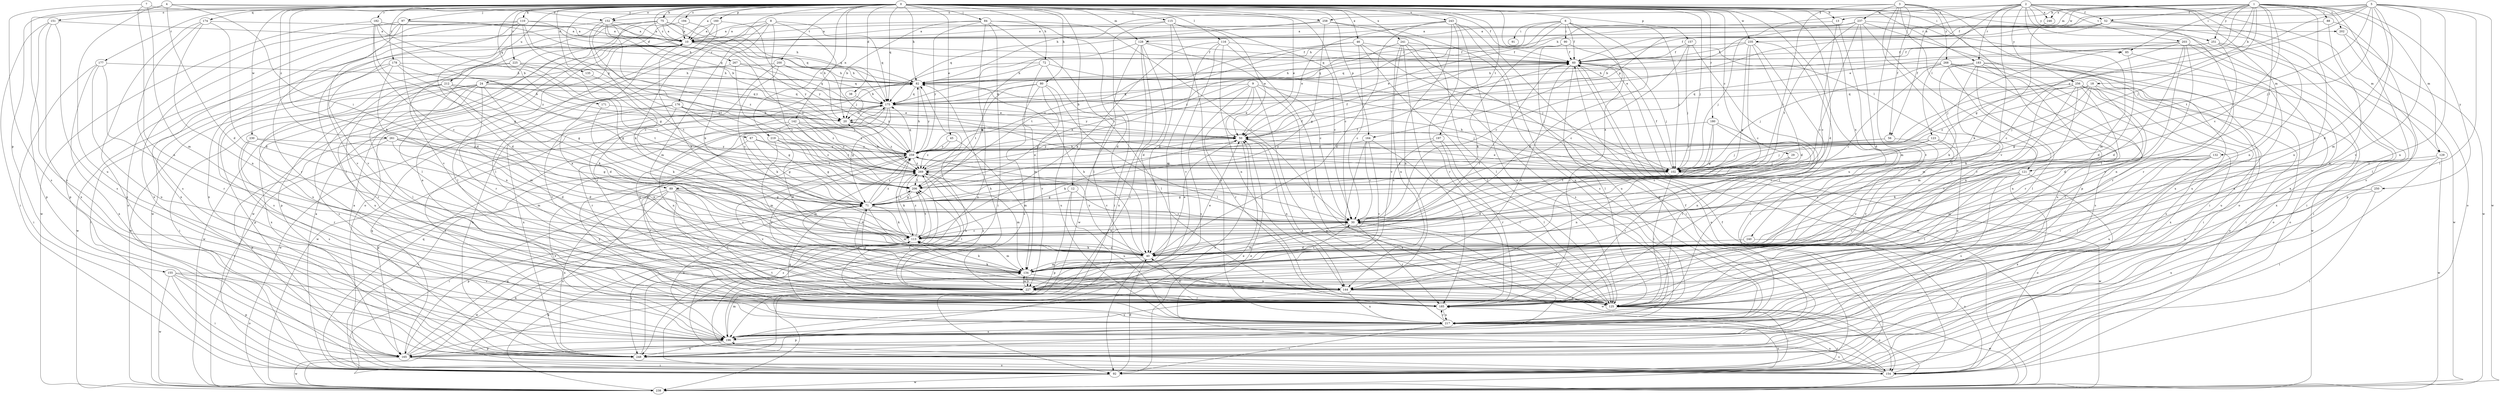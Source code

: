 strict digraph  {
0;
1;
2;
3;
4;
5;
6;
7;
8;
9;
10;
12;
13;
18;
20;
24;
29;
30;
38;
40;
45;
46;
50;
52;
56;
60;
67;
71;
72;
75;
80;
82;
84;
85;
88;
89;
90;
91;
92;
97;
102;
110;
113;
115;
116;
121;
123;
125;
128;
129;
132;
134;
135;
142;
144;
151;
152;
154;
155;
157;
160;
164;
165;
171;
174;
175;
176;
177;
178;
180;
182;
183;
185;
194;
196;
197;
200;
202;
203;
206;
212;
217;
219;
225;
227;
230;
235;
237;
238;
240;
241;
243;
246;
248;
250;
251;
256;
258;
259;
261;
267;
268;
269;
0 -> 10  [label=a];
0 -> 12  [label=b];
0 -> 13  [label=b];
0 -> 24  [label=c];
0 -> 29  [label=c];
0 -> 30  [label=c];
0 -> 38  [label=d];
0 -> 40  [label=d];
0 -> 45  [label=e];
0 -> 46  [label=e];
0 -> 50  [label=e];
0 -> 67  [label=g];
0 -> 72  [label=h];
0 -> 75  [label=h];
0 -> 80  [label=h];
0 -> 82  [label=h];
0 -> 84  [label=i];
0 -> 85  [label=i];
0 -> 97  [label=j];
0 -> 102  [label=j];
0 -> 110  [label=k];
0 -> 113  [label=k];
0 -> 115  [label=l];
0 -> 116  [label=l];
0 -> 121  [label=l];
0 -> 128  [label=m];
0 -> 135  [label=n];
0 -> 142  [label=n];
0 -> 151  [label=o];
0 -> 152  [label=o];
0 -> 155  [label=p];
0 -> 157  [label=p];
0 -> 160  [label=p];
0 -> 164  [label=p];
0 -> 171  [label=q];
0 -> 174  [label=q];
0 -> 175  [label=q];
0 -> 176  [label=r];
0 -> 177  [label=r];
0 -> 178  [label=r];
0 -> 180  [label=r];
0 -> 182  [label=r];
0 -> 183  [label=r];
0 -> 194  [label=s];
0 -> 197  [label=t];
0 -> 200  [label=t];
0 -> 202  [label=t];
0 -> 212  [label=u];
0 -> 217  [label=u];
0 -> 219  [label=v];
0 -> 225  [label=v];
0 -> 230  [label=w];
0 -> 235  [label=w];
0 -> 240  [label=x];
0 -> 241  [label=x];
0 -> 243  [label=x];
0 -> 261  [label=z];
0 -> 267  [label=z];
1 -> 13  [label=b];
1 -> 18  [label=b];
1 -> 30  [label=c];
1 -> 50  [label=e];
1 -> 52  [label=f];
1 -> 71  [label=g];
1 -> 85  [label=i];
1 -> 88  [label=i];
1 -> 102  [label=j];
1 -> 121  [label=l];
1 -> 128  [label=m];
1 -> 129  [label=m];
1 -> 144  [label=n];
1 -> 196  [label=s];
1 -> 202  [label=t];
1 -> 235  [label=w];
1 -> 246  [label=x];
1 -> 250  [label=y];
1 -> 251  [label=y];
2 -> 52  [label=f];
2 -> 56  [label=f];
2 -> 82  [label=h];
2 -> 123  [label=l];
2 -> 129  [label=m];
2 -> 132  [label=m];
2 -> 134  [label=m];
2 -> 144  [label=n];
2 -> 164  [label=p];
2 -> 183  [label=r];
2 -> 203  [label=t];
2 -> 227  [label=v];
2 -> 246  [label=x];
2 -> 248  [label=x];
2 -> 251  [label=y];
2 -> 256  [label=y];
3 -> 56  [label=f];
3 -> 89  [label=i];
3 -> 125  [label=l];
3 -> 152  [label=o];
3 -> 165  [label=p];
3 -> 185  [label=r];
3 -> 227  [label=v];
3 -> 237  [label=w];
3 -> 248  [label=x];
3 -> 268  [label=z];
4 -> 40  [label=d];
4 -> 60  [label=f];
4 -> 89  [label=i];
4 -> 196  [label=s];
4 -> 217  [label=u];
4 -> 258  [label=y];
5 -> 40  [label=d];
5 -> 60  [label=f];
5 -> 82  [label=h];
5 -> 102  [label=j];
5 -> 125  [label=l];
5 -> 134  [label=m];
5 -> 144  [label=n];
5 -> 175  [label=q];
5 -> 206  [label=t];
5 -> 227  [label=v];
5 -> 238  [label=w];
5 -> 258  [label=y];
5 -> 259  [label=y];
6 -> 30  [label=c];
6 -> 40  [label=d];
6 -> 50  [label=e];
6 -> 60  [label=f];
6 -> 90  [label=i];
6 -> 91  [label=i];
6 -> 102  [label=j];
6 -> 175  [label=q];
6 -> 269  [label=z];
7 -> 134  [label=m];
7 -> 144  [label=n];
7 -> 152  [label=o];
7 -> 196  [label=s];
8 -> 10  [label=a];
8 -> 20  [label=b];
8 -> 30  [label=c];
8 -> 113  [label=k];
8 -> 134  [label=m];
8 -> 154  [label=o];
8 -> 175  [label=q];
9 -> 50  [label=e];
9 -> 102  [label=j];
9 -> 125  [label=l];
9 -> 154  [label=o];
9 -> 175  [label=q];
9 -> 185  [label=r];
9 -> 196  [label=s];
9 -> 259  [label=y];
10 -> 60  [label=f];
10 -> 113  [label=k];
10 -> 125  [label=l];
10 -> 165  [label=p];
10 -> 269  [label=z];
12 -> 30  [label=c];
12 -> 71  [label=g];
12 -> 165  [label=p];
12 -> 217  [label=u];
13 -> 10  [label=a];
13 -> 30  [label=c];
13 -> 134  [label=m];
18 -> 40  [label=d];
18 -> 71  [label=g];
18 -> 102  [label=j];
18 -> 175  [label=q];
18 -> 217  [label=u];
18 -> 269  [label=z];
20 -> 50  [label=e];
20 -> 269  [label=z];
24 -> 50  [label=e];
24 -> 92  [label=i];
24 -> 102  [label=j];
24 -> 113  [label=k];
24 -> 134  [label=m];
24 -> 165  [label=p];
24 -> 175  [label=q];
24 -> 217  [label=u];
24 -> 238  [label=w];
24 -> 248  [label=x];
29 -> 102  [label=j];
29 -> 144  [label=n];
29 -> 185  [label=r];
30 -> 113  [label=k];
30 -> 134  [label=m];
30 -> 185  [label=r];
30 -> 238  [label=w];
30 -> 269  [label=z];
38 -> 259  [label=y];
40 -> 50  [label=e];
40 -> 60  [label=f];
40 -> 82  [label=h];
40 -> 92  [label=i];
40 -> 113  [label=k];
40 -> 134  [label=m];
40 -> 259  [label=y];
45 -> 134  [label=m];
45 -> 259  [label=y];
45 -> 269  [label=z];
46 -> 30  [label=c];
46 -> 60  [label=f];
46 -> 102  [label=j];
46 -> 125  [label=l];
46 -> 206  [label=t];
46 -> 269  [label=z];
50 -> 60  [label=f];
50 -> 113  [label=k];
50 -> 144  [label=n];
50 -> 248  [label=x];
50 -> 259  [label=y];
52 -> 10  [label=a];
52 -> 20  [label=b];
52 -> 50  [label=e];
52 -> 60  [label=f];
52 -> 92  [label=i];
52 -> 165  [label=p];
52 -> 185  [label=r];
56 -> 102  [label=j];
56 -> 227  [label=v];
56 -> 259  [label=y];
60 -> 82  [label=h];
60 -> 102  [label=j];
60 -> 125  [label=l];
60 -> 154  [label=o];
60 -> 227  [label=v];
60 -> 238  [label=w];
67 -> 71  [label=g];
67 -> 165  [label=p];
67 -> 259  [label=y];
67 -> 269  [label=z];
71 -> 30  [label=c];
71 -> 113  [label=k];
71 -> 134  [label=m];
71 -> 144  [label=n];
71 -> 165  [label=p];
71 -> 196  [label=s];
71 -> 206  [label=t];
71 -> 259  [label=y];
71 -> 269  [label=z];
72 -> 20  [label=b];
72 -> 82  [label=h];
72 -> 102  [label=j];
72 -> 125  [label=l];
72 -> 134  [label=m];
75 -> 10  [label=a];
75 -> 102  [label=j];
75 -> 125  [label=l];
75 -> 175  [label=q];
75 -> 227  [label=v];
75 -> 238  [label=w];
75 -> 248  [label=x];
75 -> 259  [label=y];
80 -> 125  [label=l];
80 -> 175  [label=q];
80 -> 196  [label=s];
80 -> 206  [label=t];
80 -> 217  [label=u];
80 -> 227  [label=v];
82 -> 175  [label=q];
82 -> 238  [label=w];
82 -> 248  [label=x];
82 -> 259  [label=y];
84 -> 10  [label=a];
84 -> 20  [label=b];
84 -> 30  [label=c];
84 -> 40  [label=d];
84 -> 92  [label=i];
84 -> 125  [label=l];
84 -> 248  [label=x];
84 -> 259  [label=y];
85 -> 40  [label=d];
85 -> 217  [label=u];
88 -> 10  [label=a];
88 -> 125  [label=l];
88 -> 144  [label=n];
89 -> 40  [label=d];
89 -> 71  [label=g];
89 -> 92  [label=i];
89 -> 125  [label=l];
89 -> 154  [label=o];
89 -> 185  [label=r];
89 -> 227  [label=v];
89 -> 248  [label=x];
90 -> 60  [label=f];
90 -> 113  [label=k];
90 -> 185  [label=r];
90 -> 217  [label=u];
92 -> 10  [label=a];
92 -> 40  [label=d];
92 -> 50  [label=e];
92 -> 175  [label=q];
92 -> 217  [label=u];
92 -> 238  [label=w];
97 -> 10  [label=a];
97 -> 40  [label=d];
97 -> 82  [label=h];
97 -> 165  [label=p];
97 -> 227  [label=v];
97 -> 248  [label=x];
102 -> 20  [label=b];
102 -> 40  [label=d];
102 -> 50  [label=e];
102 -> 60  [label=f];
102 -> 82  [label=h];
102 -> 125  [label=l];
102 -> 238  [label=w];
110 -> 10  [label=a];
110 -> 40  [label=d];
110 -> 60  [label=f];
110 -> 71  [label=g];
110 -> 154  [label=o];
110 -> 185  [label=r];
110 -> 248  [label=x];
110 -> 259  [label=y];
113 -> 30  [label=c];
113 -> 40  [label=d];
113 -> 134  [label=m];
113 -> 206  [label=t];
113 -> 238  [label=w];
113 -> 248  [label=x];
113 -> 259  [label=y];
113 -> 269  [label=z];
115 -> 10  [label=a];
115 -> 30  [label=c];
115 -> 40  [label=d];
115 -> 50  [label=e];
115 -> 92  [label=i];
115 -> 217  [label=u];
116 -> 60  [label=f];
116 -> 113  [label=k];
116 -> 125  [label=l];
116 -> 134  [label=m];
116 -> 144  [label=n];
116 -> 227  [label=v];
121 -> 30  [label=c];
121 -> 125  [label=l];
121 -> 154  [label=o];
121 -> 196  [label=s];
121 -> 206  [label=t];
121 -> 227  [label=v];
121 -> 248  [label=x];
123 -> 30  [label=c];
123 -> 102  [label=j];
123 -> 217  [label=u];
123 -> 227  [label=v];
123 -> 259  [label=y];
125 -> 30  [label=c];
125 -> 92  [label=i];
125 -> 154  [label=o];
125 -> 206  [label=t];
125 -> 238  [label=w];
128 -> 30  [label=c];
128 -> 40  [label=d];
128 -> 60  [label=f];
128 -> 71  [label=g];
128 -> 196  [label=s];
128 -> 238  [label=w];
128 -> 248  [label=x];
129 -> 92  [label=i];
129 -> 217  [label=u];
129 -> 238  [label=w];
129 -> 269  [label=z];
132 -> 113  [label=k];
132 -> 125  [label=l];
132 -> 134  [label=m];
132 -> 185  [label=r];
132 -> 217  [label=u];
132 -> 269  [label=z];
134 -> 10  [label=a];
134 -> 30  [label=c];
134 -> 50  [label=e];
134 -> 113  [label=k];
134 -> 144  [label=n];
134 -> 227  [label=v];
135 -> 206  [label=t];
142 -> 50  [label=e];
142 -> 144  [label=n];
142 -> 196  [label=s];
142 -> 206  [label=t];
142 -> 259  [label=y];
142 -> 269  [label=z];
144 -> 71  [label=g];
144 -> 113  [label=k];
144 -> 125  [label=l];
144 -> 196  [label=s];
144 -> 217  [label=u];
144 -> 259  [label=y];
151 -> 10  [label=a];
151 -> 92  [label=i];
151 -> 165  [label=p];
151 -> 196  [label=s];
151 -> 248  [label=x];
152 -> 10  [label=a];
152 -> 20  [label=b];
152 -> 30  [label=c];
152 -> 82  [label=h];
152 -> 125  [label=l];
152 -> 175  [label=q];
152 -> 206  [label=t];
152 -> 269  [label=z];
154 -> 50  [label=e];
154 -> 60  [label=f];
154 -> 82  [label=h];
154 -> 196  [label=s];
154 -> 217  [label=u];
154 -> 269  [label=z];
155 -> 92  [label=i];
155 -> 154  [label=o];
155 -> 165  [label=p];
155 -> 185  [label=r];
155 -> 227  [label=v];
155 -> 238  [label=w];
157 -> 30  [label=c];
157 -> 60  [label=f];
157 -> 102  [label=j];
157 -> 125  [label=l];
160 -> 10  [label=a];
160 -> 113  [label=k];
160 -> 125  [label=l];
160 -> 238  [label=w];
160 -> 259  [label=y];
164 -> 30  [label=c];
164 -> 125  [label=l];
164 -> 227  [label=v];
164 -> 248  [label=x];
164 -> 259  [label=y];
165 -> 71  [label=g];
165 -> 92  [label=i];
165 -> 113  [label=k];
165 -> 154  [label=o];
165 -> 175  [label=q];
165 -> 238  [label=w];
171 -> 20  [label=b];
171 -> 113  [label=k];
174 -> 10  [label=a];
174 -> 40  [label=d];
174 -> 144  [label=n];
174 -> 196  [label=s];
174 -> 248  [label=x];
175 -> 20  [label=b];
175 -> 71  [label=g];
175 -> 102  [label=j];
175 -> 113  [label=k];
175 -> 185  [label=r];
175 -> 227  [label=v];
176 -> 20  [label=b];
176 -> 71  [label=g];
176 -> 144  [label=n];
176 -> 227  [label=v];
176 -> 238  [label=w];
176 -> 269  [label=z];
177 -> 82  [label=h];
177 -> 92  [label=i];
177 -> 185  [label=r];
177 -> 217  [label=u];
177 -> 248  [label=x];
178 -> 20  [label=b];
178 -> 71  [label=g];
178 -> 82  [label=h];
178 -> 144  [label=n];
178 -> 196  [label=s];
178 -> 238  [label=w];
180 -> 50  [label=e];
180 -> 71  [label=g];
180 -> 102  [label=j];
180 -> 125  [label=l];
180 -> 144  [label=n];
182 -> 10  [label=a];
182 -> 20  [label=b];
182 -> 30  [label=c];
182 -> 71  [label=g];
182 -> 238  [label=w];
182 -> 269  [label=z];
183 -> 82  [label=h];
183 -> 92  [label=i];
183 -> 113  [label=k];
183 -> 134  [label=m];
183 -> 144  [label=n];
183 -> 154  [label=o];
183 -> 185  [label=r];
183 -> 217  [label=u];
185 -> 10  [label=a];
185 -> 40  [label=d];
185 -> 217  [label=u];
194 -> 10  [label=a];
194 -> 175  [label=q];
194 -> 227  [label=v];
196 -> 60  [label=f];
196 -> 134  [label=m];
196 -> 165  [label=p];
196 -> 248  [label=x];
196 -> 269  [label=z];
197 -> 30  [label=c];
197 -> 125  [label=l];
197 -> 185  [label=r];
197 -> 259  [label=y];
200 -> 30  [label=c];
200 -> 82  [label=h];
200 -> 175  [label=q];
200 -> 185  [label=r];
200 -> 227  [label=v];
202 -> 154  [label=o];
202 -> 238  [label=w];
203 -> 30  [label=c];
203 -> 40  [label=d];
203 -> 60  [label=f];
203 -> 102  [label=j];
203 -> 185  [label=r];
203 -> 217  [label=u];
203 -> 227  [label=v];
203 -> 248  [label=x];
206 -> 60  [label=f];
206 -> 71  [label=g];
212 -> 40  [label=d];
212 -> 50  [label=e];
212 -> 125  [label=l];
212 -> 175  [label=q];
212 -> 185  [label=r];
212 -> 196  [label=s];
212 -> 206  [label=t];
217 -> 50  [label=e];
217 -> 71  [label=g];
217 -> 92  [label=i];
217 -> 165  [label=p];
217 -> 185  [label=r];
217 -> 196  [label=s];
217 -> 259  [label=y];
219 -> 40  [label=d];
219 -> 71  [label=g];
219 -> 134  [label=m];
219 -> 206  [label=t];
219 -> 259  [label=y];
225 -> 71  [label=g];
225 -> 82  [label=h];
225 -> 92  [label=i];
225 -> 206  [label=t];
225 -> 217  [label=u];
227 -> 82  [label=h];
227 -> 134  [label=m];
227 -> 175  [label=q];
227 -> 185  [label=r];
227 -> 269  [label=z];
230 -> 40  [label=d];
230 -> 185  [label=r];
230 -> 196  [label=s];
230 -> 259  [label=y];
235 -> 30  [label=c];
235 -> 40  [label=d];
235 -> 60  [label=f];
235 -> 71  [label=g];
235 -> 92  [label=i];
235 -> 175  [label=q];
235 -> 185  [label=r];
237 -> 10  [label=a];
237 -> 30  [label=c];
237 -> 40  [label=d];
237 -> 82  [label=h];
237 -> 92  [label=i];
237 -> 102  [label=j];
237 -> 154  [label=o];
237 -> 185  [label=r];
237 -> 206  [label=t];
238 -> 60  [label=f];
238 -> 113  [label=k];
238 -> 185  [label=r];
240 -> 40  [label=d];
240 -> 154  [label=o];
241 -> 60  [label=f];
241 -> 92  [label=i];
241 -> 144  [label=n];
241 -> 185  [label=r];
241 -> 196  [label=s];
241 -> 206  [label=t];
241 -> 227  [label=v];
243 -> 10  [label=a];
243 -> 40  [label=d];
243 -> 50  [label=e];
243 -> 144  [label=n];
243 -> 165  [label=p];
243 -> 185  [label=r];
243 -> 196  [label=s];
243 -> 217  [label=u];
246 -> 113  [label=k];
248 -> 10  [label=a];
248 -> 82  [label=h];
248 -> 206  [label=t];
250 -> 71  [label=g];
250 -> 92  [label=i];
250 -> 248  [label=x];
251 -> 60  [label=f];
251 -> 92  [label=i];
251 -> 144  [label=n];
251 -> 175  [label=q];
251 -> 238  [label=w];
256 -> 113  [label=k];
256 -> 125  [label=l];
256 -> 134  [label=m];
256 -> 144  [label=n];
256 -> 154  [label=o];
256 -> 175  [label=q];
256 -> 196  [label=s];
256 -> 227  [label=v];
256 -> 248  [label=x];
256 -> 269  [label=z];
258 -> 10  [label=a];
258 -> 71  [label=g];
258 -> 125  [label=l];
258 -> 175  [label=q];
258 -> 217  [label=u];
259 -> 82  [label=h];
259 -> 92  [label=i];
259 -> 102  [label=j];
259 -> 134  [label=m];
259 -> 175  [label=q];
259 -> 185  [label=r];
259 -> 227  [label=v];
259 -> 269  [label=z];
261 -> 40  [label=d];
261 -> 71  [label=g];
261 -> 92  [label=i];
261 -> 134  [label=m];
261 -> 165  [label=p];
261 -> 259  [label=y];
267 -> 82  [label=h];
267 -> 175  [label=q];
267 -> 206  [label=t];
267 -> 238  [label=w];
268 -> 30  [label=c];
268 -> 82  [label=h];
268 -> 92  [label=i];
268 -> 102  [label=j];
268 -> 125  [label=l];
268 -> 154  [label=o];
268 -> 196  [label=s];
268 -> 238  [label=w];
269 -> 20  [label=b];
269 -> 50  [label=e];
269 -> 60  [label=f];
269 -> 113  [label=k];
269 -> 125  [label=l];
269 -> 134  [label=m];
269 -> 206  [label=t];
}
